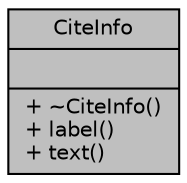 digraph "CiteInfo"
{
 // LATEX_PDF_SIZE
  edge [fontname="Helvetica",fontsize="10",labelfontname="Helvetica",labelfontsize="10"];
  node [fontname="Helvetica",fontsize="10",shape=record];
  Node1 [label="{CiteInfo\n||+ ~CiteInfo()\l+ label()\l+ text()\l}",height=0.2,width=0.4,color="black", fillcolor="grey75", style="filled", fontcolor="black",tooltip="Citation-related data."];
}
